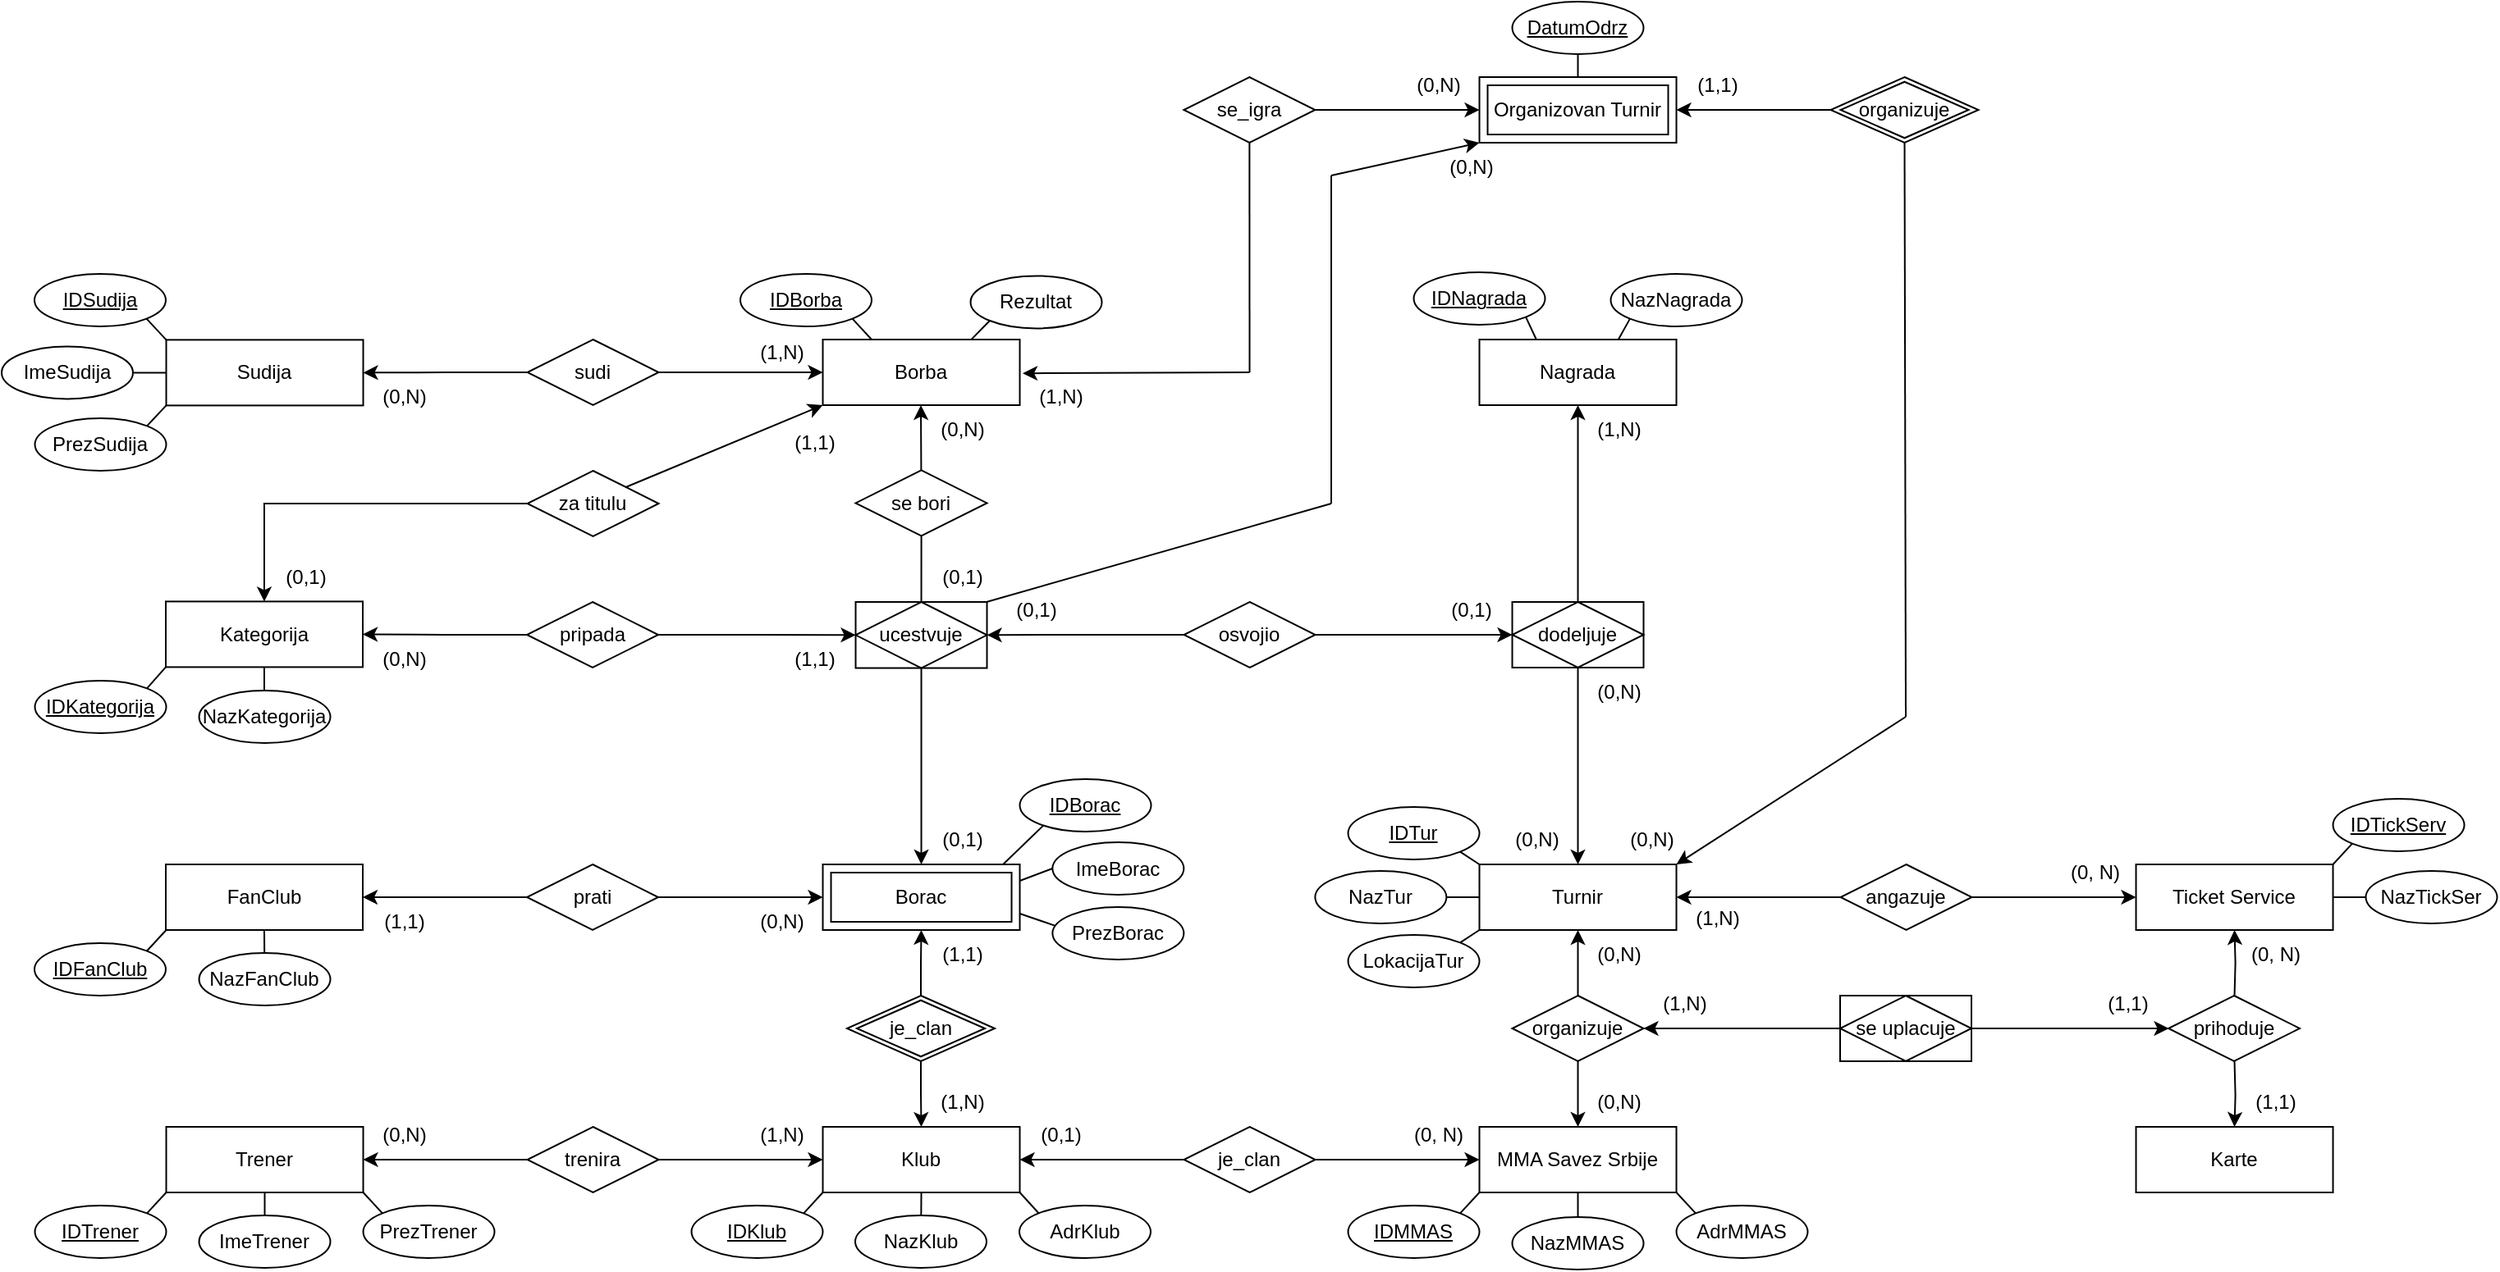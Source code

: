 <mxfile version="24.2.3" type="device">
  <diagram name="Page-1" id="vbL95VQL8eUxeH3EwOB8">
    <mxGraphModel dx="1729" dy="-1217" grid="1" gridSize="10" guides="1" tooltips="1" connect="1" arrows="1" fold="1" page="1" pageScale="1" pageWidth="3300" pageHeight="2339" math="0" shadow="0">
      <root>
        <mxCell id="0" />
        <mxCell id="1" parent="0" />
        <mxCell id="a5RX5EDrFYc-AfV3EIP5-9" value="Ticket Service" style="whiteSpace=wrap;html=1;align=center;" parent="1" vertex="1">
          <mxGeometry x="2240.26" y="3580" width="120" height="40" as="geometry" />
        </mxCell>
        <mxCell id="a5RX5EDrFYc-AfV3EIP5-12" value="FanClub" style="whiteSpace=wrap;html=1;align=center;" parent="1" vertex="1">
          <mxGeometry x="1040" y="3580" width="120" height="40" as="geometry" />
        </mxCell>
        <mxCell id="vhGZyDWE1ZVJQpRUGcoz-12" value="IDFanClub" style="ellipse;whiteSpace=wrap;html=1;align=center;fontStyle=4;" parent="1" vertex="1">
          <mxGeometry x="960" y="3628" width="80" height="32" as="geometry" />
        </mxCell>
        <mxCell id="vhGZyDWE1ZVJQpRUGcoz-15" value="NazFanClub" style="ellipse;whiteSpace=wrap;html=1;align=center;" parent="1" vertex="1">
          <mxGeometry x="1060.26" y="3634" width="80" height="32" as="geometry" />
        </mxCell>
        <mxCell id="n6fYJtW7snXhBfoH2qF_-1" value="MMA Savez Srbije" style="whiteSpace=wrap;html=1;align=center;" parent="1" vertex="1">
          <mxGeometry x="1840.26" y="3740" width="120" height="40" as="geometry" />
        </mxCell>
        <mxCell id="n6fYJtW7snXhBfoH2qF_-3" value="Turnir" style="whiteSpace=wrap;html=1;align=center;" parent="1" vertex="1">
          <mxGeometry x="1840.26" y="3580" width="120" height="40" as="geometry" />
        </mxCell>
        <mxCell id="n6fYJtW7snXhBfoH2qF_-4" value="Klub" style="whiteSpace=wrap;html=1;align=center;" parent="1" vertex="1">
          <mxGeometry x="1440.26" y="3740" width="120" height="40" as="geometry" />
        </mxCell>
        <mxCell id="n6fYJtW7snXhBfoH2qF_-6" value="Nagrada" style="whiteSpace=wrap;html=1;align=center;" parent="1" vertex="1">
          <mxGeometry x="1840.26" y="3260" width="120" height="40" as="geometry" />
        </mxCell>
        <mxCell id="n6fYJtW7snXhBfoH2qF_-8" value="Sudija" style="whiteSpace=wrap;html=1;align=center;" parent="1" vertex="1">
          <mxGeometry x="1040.26" y="3260.2" width="120" height="40" as="geometry" />
        </mxCell>
        <mxCell id="n6fYJtW7snXhBfoH2qF_-9" value="Kategorija" style="whiteSpace=wrap;html=1;align=center;" parent="1" vertex="1">
          <mxGeometry x="1040" y="3419.71" width="120" height="40" as="geometry" />
        </mxCell>
        <mxCell id="n6fYJtW7snXhBfoH2qF_-10" value="IDMMAS" style="ellipse;whiteSpace=wrap;html=1;align=center;fontStyle=4;" parent="1" vertex="1">
          <mxGeometry x="1760.26" y="3788" width="80" height="32" as="geometry" />
        </mxCell>
        <mxCell id="n6fYJtW7snXhBfoH2qF_-11" value="" style="endArrow=none;html=1;rounded=0;exitX=1;exitY=0;exitDx=0;exitDy=0;entryX=0;entryY=1;entryDx=0;entryDy=0;" parent="1" source="n6fYJtW7snXhBfoH2qF_-10" target="n6fYJtW7snXhBfoH2qF_-1" edge="1">
          <mxGeometry relative="1" as="geometry">
            <mxPoint x="1983.26" y="3481" as="sourcePoint" />
            <mxPoint x="2143.26" y="3481" as="targetPoint" />
          </mxGeometry>
        </mxCell>
        <mxCell id="n6fYJtW7snXhBfoH2qF_-12" value="" style="endArrow=none;html=1;rounded=0;exitX=0.5;exitY=0;exitDx=0;exitDy=0;entryX=0.5;entryY=1;entryDx=0;entryDy=0;" parent="1" source="n6fYJtW7snXhBfoH2qF_-16" target="n6fYJtW7snXhBfoH2qF_-1" edge="1">
          <mxGeometry relative="1" as="geometry">
            <mxPoint x="1963.26" y="3789" as="sourcePoint" />
            <mxPoint x="2143.26" y="3481" as="targetPoint" />
          </mxGeometry>
        </mxCell>
        <mxCell id="n6fYJtW7snXhBfoH2qF_-13" value="" style="endArrow=none;html=1;rounded=0;exitX=1;exitY=1;exitDx=0;exitDy=0;entryX=0;entryY=0;entryDx=0;entryDy=0;" parent="1" source="n6fYJtW7snXhBfoH2qF_-1" target="n6fYJtW7snXhBfoH2qF_-17" edge="1">
          <mxGeometry relative="1" as="geometry">
            <mxPoint x="1983.26" y="3481" as="sourcePoint" />
            <mxPoint x="2054.828" y="3793.746" as="targetPoint" />
          </mxGeometry>
        </mxCell>
        <mxCell id="n6fYJtW7snXhBfoH2qF_-15" value="" style="endArrow=none;html=1;rounded=0;entryX=0.502;entryY=0.004;entryDx=0;entryDy=0;exitX=0.5;exitY=1;exitDx=0;exitDy=0;entryPerimeter=0;" parent="1" source="n6fYJtW7snXhBfoH2qF_-4" target="n6fYJtW7snXhBfoH2qF_-19" edge="1">
          <mxGeometry relative="1" as="geometry">
            <mxPoint x="1570.26" y="3730" as="sourcePoint" />
            <mxPoint x="1601.26" y="3750" as="targetPoint" />
          </mxGeometry>
        </mxCell>
        <mxCell id="n6fYJtW7snXhBfoH2qF_-16" value="NazMMAS" style="ellipse;whiteSpace=wrap;html=1;align=center;" parent="1" vertex="1">
          <mxGeometry x="1860.26" y="3795" width="80" height="32" as="geometry" />
        </mxCell>
        <mxCell id="n6fYJtW7snXhBfoH2qF_-17" value="AdrMMAS" style="ellipse;whiteSpace=wrap;html=1;align=center;" parent="1" vertex="1">
          <mxGeometry x="1960.26" y="3788" width="80" height="32" as="geometry" />
        </mxCell>
        <mxCell id="n6fYJtW7snXhBfoH2qF_-19" value="NazKlub" style="ellipse;whiteSpace=wrap;html=1;align=center;" parent="1" vertex="1">
          <mxGeometry x="1460" y="3794" width="80" height="32" as="geometry" />
        </mxCell>
        <mxCell id="n6fYJtW7snXhBfoH2qF_-20" value="IDTur" style="ellipse;whiteSpace=wrap;html=1;align=center;fontStyle=4;" parent="1" vertex="1">
          <mxGeometry x="1760.26" y="3545" width="80" height="32" as="geometry" />
        </mxCell>
        <mxCell id="n6fYJtW7snXhBfoH2qF_-22" value="NazTur" style="ellipse;whiteSpace=wrap;html=1;align=center;" parent="1" vertex="1">
          <mxGeometry x="1740.18" y="3584" width="80" height="32" as="geometry" />
        </mxCell>
        <mxCell id="n6fYJtW7snXhBfoH2qF_-24" value="LokacijaTur" style="ellipse;whiteSpace=wrap;html=1;align=center;" parent="1" vertex="1">
          <mxGeometry x="1760.26" y="3623" width="80" height="32" as="geometry" />
        </mxCell>
        <mxCell id="n6fYJtW7snXhBfoH2qF_-28" value="ImeBorac" style="ellipse;whiteSpace=wrap;html=1;align=center;" parent="1" vertex="1">
          <mxGeometry x="1580.18" y="3566.5" width="80" height="32" as="geometry" />
        </mxCell>
        <mxCell id="n6fYJtW7snXhBfoH2qF_-30" value="IDBorac" style="ellipse;whiteSpace=wrap;html=1;align=center;fontStyle=4;" parent="1" vertex="1">
          <mxGeometry x="1560.26" y="3528" width="80" height="32" as="geometry" />
        </mxCell>
        <mxCell id="n6fYJtW7snXhBfoH2qF_-37" value="" style="endArrow=none;html=1;rounded=0;exitX=0;exitY=1;exitDx=0;exitDy=0;entryX=1;entryY=0;entryDx=0;entryDy=0;" parent="1" source="n6fYJtW7snXhBfoH2qF_-8" target="n6fYJtW7snXhBfoH2qF_-38" edge="1">
          <mxGeometry relative="1" as="geometry">
            <mxPoint x="1171.26" y="3330" as="sourcePoint" />
            <mxPoint x="1060.26" y="3320" as="targetPoint" />
          </mxGeometry>
        </mxCell>
        <mxCell id="n6fYJtW7snXhBfoH2qF_-38" value="PrezSudija" style="ellipse;whiteSpace=wrap;html=1;align=center;" parent="1" vertex="1">
          <mxGeometry x="960.26" y="3308" width="80" height="32" as="geometry" />
        </mxCell>
        <mxCell id="n6fYJtW7snXhBfoH2qF_-40" value="ImeSudija" style="ellipse;whiteSpace=wrap;html=1;align=center;" parent="1" vertex="1">
          <mxGeometry x="940" y="3264.2" width="80" height="32" as="geometry" />
        </mxCell>
        <mxCell id="n6fYJtW7snXhBfoH2qF_-42" value="IDSudija" style="ellipse;whiteSpace=wrap;html=1;align=center;fontStyle=4;" parent="1" vertex="1">
          <mxGeometry x="960" y="3220" width="80" height="32" as="geometry" />
        </mxCell>
        <mxCell id="n6fYJtW7snXhBfoH2qF_-43" value="IDKategorija" style="ellipse;whiteSpace=wrap;html=1;align=center;fontStyle=4;" parent="1" vertex="1">
          <mxGeometry x="960.26" y="3468" width="80" height="32" as="geometry" />
        </mxCell>
        <mxCell id="n6fYJtW7snXhBfoH2qF_-46" value="NazKategorija" style="ellipse;whiteSpace=wrap;html=1;align=center;" parent="1" vertex="1">
          <mxGeometry x="1060.26" y="3474" width="80" height="32" as="geometry" />
        </mxCell>
        <mxCell id="n6fYJtW7snXhBfoH2qF_-57" value="IDNagrada" style="ellipse;whiteSpace=wrap;html=1;align=center;fontStyle=4;" parent="1" vertex="1">
          <mxGeometry x="1800.26" y="3219" width="80" height="32" as="geometry" />
        </mxCell>
        <mxCell id="n6fYJtW7snXhBfoH2qF_-59" value="NazNagrada" style="ellipse;whiteSpace=wrap;html=1;align=center;" parent="1" vertex="1">
          <mxGeometry x="1920.26" y="3220" width="80" height="32" as="geometry" />
        </mxCell>
        <mxCell id="n6fYJtW7snXhBfoH2qF_-60" style="edgeStyle=orthogonalEdgeStyle;rounded=0;orthogonalLoop=1;jettySize=auto;html=1;exitX=0.5;exitY=1;exitDx=0;exitDy=0;entryX=0.5;entryY=0;entryDx=0;entryDy=0;" parent="1" source="n6fYJtW7snXhBfoH2qF_-61" target="n6fYJtW7snXhBfoH2qF_-1" edge="1">
          <mxGeometry relative="1" as="geometry" />
        </mxCell>
        <mxCell id="ujMBxfF7sLQDvPnzG3Mv-25" style="edgeStyle=orthogonalEdgeStyle;rounded=0;orthogonalLoop=1;jettySize=auto;html=1;exitX=0.5;exitY=0;exitDx=0;exitDy=0;entryX=0.5;entryY=1;entryDx=0;entryDy=0;" parent="1" source="n6fYJtW7snXhBfoH2qF_-61" target="n6fYJtW7snXhBfoH2qF_-3" edge="1">
          <mxGeometry relative="1" as="geometry" />
        </mxCell>
        <mxCell id="n6fYJtW7snXhBfoH2qF_-61" value="organizuje" style="shape=rhombus;perimeter=rhombusPerimeter;whiteSpace=wrap;html=1;align=center;" parent="1" vertex="1">
          <mxGeometry x="1860.26" y="3660" width="80" height="40" as="geometry" />
        </mxCell>
        <mxCell id="n6fYJtW7snXhBfoH2qF_-64" value="" style="endArrow=none;html=1;rounded=0;exitX=1;exitY=1;exitDx=0;exitDy=0;entryX=0;entryY=0;entryDx=0;entryDy=0;" parent="1" source="n6fYJtW7snXhBfoH2qF_-20" target="n6fYJtW7snXhBfoH2qF_-3" edge="1">
          <mxGeometry relative="1" as="geometry">
            <mxPoint x="1883.26" y="3549.66" as="sourcePoint" />
            <mxPoint x="1903.26" y="3549.66" as="targetPoint" />
          </mxGeometry>
        </mxCell>
        <mxCell id="ujMBxfF7sLQDvPnzG3Mv-37" style="edgeStyle=orthogonalEdgeStyle;rounded=0;orthogonalLoop=1;jettySize=auto;html=1;exitX=1;exitY=0.5;exitDx=0;exitDy=0;entryX=0;entryY=0.5;entryDx=0;entryDy=0;" parent="1" source="n6fYJtW7snXhBfoH2qF_-65" target="ujMBxfF7sLQDvPnzG3Mv-35" edge="1">
          <mxGeometry relative="1" as="geometry" />
        </mxCell>
        <mxCell id="n6fYJtW7snXhBfoH2qF_-65" value="se_igra" style="shape=rhombus;perimeter=rhombusPerimeter;whiteSpace=wrap;html=1;align=center;" parent="1" vertex="1">
          <mxGeometry x="1660.18" y="3100" width="80" height="40" as="geometry" />
        </mxCell>
        <mxCell id="n6fYJtW7snXhBfoH2qF_-67" value="" style="endArrow=classic;html=1;rounded=0;entryX=0.035;entryY=0.02;entryDx=0;entryDy=0;entryPerimeter=0;" parent="1" target="n6fYJtW7snXhBfoH2qF_-134" edge="1">
          <mxGeometry width="50" height="50" relative="1" as="geometry">
            <mxPoint x="1700.26" y="3280" as="sourcePoint" />
            <mxPoint x="1560" y="3280" as="targetPoint" />
          </mxGeometry>
        </mxCell>
        <mxCell id="n6fYJtW7snXhBfoH2qF_-72" value="PrezBorac" style="ellipse;whiteSpace=wrap;html=1;align=center;" parent="1" vertex="1">
          <mxGeometry x="1580.18" y="3606" width="80" height="32" as="geometry" />
        </mxCell>
        <mxCell id="n6fYJtW7snXhBfoH2qF_-80" style="edgeStyle=orthogonalEdgeStyle;rounded=0;orthogonalLoop=1;jettySize=auto;html=1;exitX=0;exitY=0.5;exitDx=0;exitDy=0;entryX=1;entryY=0.5;entryDx=0;entryDy=0;" parent="1" source="n6fYJtW7snXhBfoH2qF_-82" target="n6fYJtW7snXhBfoH2qF_-110" edge="1">
          <mxGeometry relative="1" as="geometry">
            <mxPoint x="1171.26" y="3750" as="targetPoint" />
            <Array as="points">
              <mxPoint x="1270.26" y="3760" />
            </Array>
          </mxGeometry>
        </mxCell>
        <mxCell id="n6fYJtW7snXhBfoH2qF_-81" style="edgeStyle=orthogonalEdgeStyle;rounded=0;orthogonalLoop=1;jettySize=auto;html=1;exitX=1;exitY=0.5;exitDx=0;exitDy=0;" parent="1" source="n6fYJtW7snXhBfoH2qF_-82" target="n6fYJtW7snXhBfoH2qF_-4" edge="1">
          <mxGeometry relative="1" as="geometry">
            <Array as="points" />
          </mxGeometry>
        </mxCell>
        <mxCell id="n6fYJtW7snXhBfoH2qF_-82" value="trenira" style="shape=rhombus;perimeter=rhombusPerimeter;whiteSpace=wrap;html=1;align=center;" parent="1" vertex="1">
          <mxGeometry x="1260.26" y="3740" width="80" height="40" as="geometry" />
        </mxCell>
        <mxCell id="n6fYJtW7snXhBfoH2qF_-83" value="" style="endArrow=none;html=1;rounded=0;exitX=0.914;exitY=0.002;exitDx=0;exitDy=0;entryX=0.179;entryY=0.885;entryDx=0;entryDy=0;entryPerimeter=0;exitPerimeter=0;" parent="1" source="ujMBxfF7sLQDvPnzG3Mv-2" target="n6fYJtW7snXhBfoH2qF_-30" edge="1">
          <mxGeometry relative="1" as="geometry">
            <mxPoint x="1532.82" y="3578.22" as="sourcePoint" />
            <mxPoint x="1405.92" y="3555.5" as="targetPoint" />
          </mxGeometry>
        </mxCell>
        <mxCell id="n6fYJtW7snXhBfoH2qF_-84" style="edgeStyle=orthogonalEdgeStyle;rounded=0;orthogonalLoop=1;jettySize=auto;html=1;exitX=0;exitY=0.5;exitDx=0;exitDy=0;entryX=1;entryY=0.5;entryDx=0;entryDy=0;" parent="1" source="n6fYJtW7snXhBfoH2qF_-86" target="n6fYJtW7snXhBfoH2qF_-8" edge="1">
          <mxGeometry relative="1" as="geometry" />
        </mxCell>
        <mxCell id="n6fYJtW7snXhBfoH2qF_-85" style="edgeStyle=orthogonalEdgeStyle;rounded=0;orthogonalLoop=1;jettySize=auto;html=1;exitX=1;exitY=0.5;exitDx=0;exitDy=0;entryX=0;entryY=0.5;entryDx=0;entryDy=0;" parent="1" source="n6fYJtW7snXhBfoH2qF_-86" target="RPD4yHQ9HI4W54qWAv5T-22" edge="1">
          <mxGeometry relative="1" as="geometry">
            <mxPoint x="1440" y="3280" as="targetPoint" />
          </mxGeometry>
        </mxCell>
        <mxCell id="n6fYJtW7snXhBfoH2qF_-86" value="sudi" style="shape=rhombus;perimeter=rhombusPerimeter;whiteSpace=wrap;html=1;align=center;" parent="1" vertex="1">
          <mxGeometry x="1260.26" y="3260" width="80" height="40" as="geometry" />
        </mxCell>
        <mxCell id="n6fYJtW7snXhBfoH2qF_-87" value="" style="endArrow=none;html=1;rounded=0;exitX=1;exitY=1;exitDx=0;exitDy=0;entryX=0;entryY=0;entryDx=0;entryDy=0;" parent="1" source="n6fYJtW7snXhBfoH2qF_-4" edge="1">
          <mxGeometry relative="1" as="geometry">
            <mxPoint x="1571.26" y="3770" as="sourcePoint" />
            <mxPoint x="1571.866" y="3792.73" as="targetPoint" />
          </mxGeometry>
        </mxCell>
        <mxCell id="n6fYJtW7snXhBfoH2qF_-88" value="" style="endArrow=none;html=1;rounded=0;exitX=1;exitY=0;exitDx=0;exitDy=0;entryX=0;entryY=1;entryDx=0;entryDy=0;" parent="1" target="n6fYJtW7snXhBfoH2qF_-4" edge="1">
          <mxGeometry relative="1" as="geometry">
            <mxPoint x="1428.538" y="3792.789" as="sourcePoint" />
            <mxPoint x="1451.26" y="3770" as="targetPoint" />
          </mxGeometry>
        </mxCell>
        <mxCell id="n6fYJtW7snXhBfoH2qF_-94" style="edgeStyle=orthogonalEdgeStyle;rounded=0;orthogonalLoop=1;jettySize=auto;html=1;exitX=0;exitY=0.5;exitDx=0;exitDy=0;entryX=1;entryY=0.5;entryDx=0;entryDy=0;" parent="1" source="n6fYJtW7snXhBfoH2qF_-95" target="n6fYJtW7snXhBfoH2qF_-9" edge="1">
          <mxGeometry relative="1" as="geometry" />
        </mxCell>
        <mxCell id="RPD4yHQ9HI4W54qWAv5T-38" style="edgeStyle=orthogonalEdgeStyle;rounded=0;orthogonalLoop=1;jettySize=auto;html=1;exitX=1;exitY=0.5;exitDx=0;exitDy=0;entryX=0;entryY=0.5;entryDx=0;entryDy=0;" edge="1" parent="1" source="n6fYJtW7snXhBfoH2qF_-95" target="n6fYJtW7snXhBfoH2qF_-185">
          <mxGeometry relative="1" as="geometry" />
        </mxCell>
        <mxCell id="n6fYJtW7snXhBfoH2qF_-95" value="pripada" style="shape=rhombus;perimeter=rhombusPerimeter;whiteSpace=wrap;html=1;align=center;" parent="1" vertex="1">
          <mxGeometry x="1260" y="3420" width="80" height="40" as="geometry" />
        </mxCell>
        <mxCell id="n6fYJtW7snXhBfoH2qF_-99" value="Rezultat" style="ellipse;whiteSpace=wrap;html=1;align=center;" parent="1" vertex="1">
          <mxGeometry x="1530.26" y="3221.2" width="80" height="32" as="geometry" />
        </mxCell>
        <mxCell id="n6fYJtW7snXhBfoH2qF_-102" value="IDBorba" style="ellipse;whiteSpace=wrap;html=1;align=center;fontStyle=4;" parent="1" vertex="1">
          <mxGeometry x="1390" y="3220" width="80" height="32" as="geometry" />
        </mxCell>
        <mxCell id="n6fYJtW7snXhBfoH2qF_-103" value="" style="endArrow=none;html=1;rounded=0;entryX=0;entryY=0;entryDx=0;entryDy=0;exitX=1;exitY=1;exitDx=0;exitDy=0;" parent="1" source="n6fYJtW7snXhBfoH2qF_-102" edge="1">
          <mxGeometry relative="1" as="geometry">
            <mxPoint x="1420.26" y="3261" as="sourcePoint" />
            <mxPoint x="1470" y="3260" as="targetPoint" />
          </mxGeometry>
        </mxCell>
        <mxCell id="n6fYJtW7snXhBfoH2qF_-106" value="" style="endArrow=none;html=1;rounded=0;exitX=0;exitY=1;exitDx=0;exitDy=0;" parent="1" source="n6fYJtW7snXhBfoH2qF_-99" edge="1">
          <mxGeometry relative="1" as="geometry">
            <mxPoint x="1557.52" y="3252.2" as="sourcePoint" />
            <mxPoint x="1530.52" y="3260.2" as="targetPoint" />
          </mxGeometry>
        </mxCell>
        <mxCell id="n6fYJtW7snXhBfoH2qF_-110" value="Trener" style="whiteSpace=wrap;html=1;align=center;" parent="1" vertex="1">
          <mxGeometry x="1040.26" y="3740" width="120" height="40" as="geometry" />
        </mxCell>
        <mxCell id="n6fYJtW7snXhBfoH2qF_-111" value="" style="endArrow=none;html=1;rounded=0;entryX=0;entryY=0;entryDx=0;entryDy=0;exitX=1;exitY=1;exitDx=0;exitDy=0;" parent="1" source="n6fYJtW7snXhBfoH2qF_-110" target="n6fYJtW7snXhBfoH2qF_-116" edge="1">
          <mxGeometry relative="1" as="geometry">
            <mxPoint x="1171.26" y="3770" as="sourcePoint" />
            <mxPoint x="1202.976" y="3792.686" as="targetPoint" />
          </mxGeometry>
        </mxCell>
        <mxCell id="n6fYJtW7snXhBfoH2qF_-112" value="" style="endArrow=none;html=1;rounded=0;exitX=0.5;exitY=0;exitDx=0;exitDy=0;entryX=0.5;entryY=1;entryDx=0;entryDy=0;" parent="1" source="n6fYJtW7snXhBfoH2qF_-113" target="n6fYJtW7snXhBfoH2qF_-110" edge="1">
          <mxGeometry relative="1" as="geometry">
            <mxPoint x="1111.26" y="3788" as="sourcePoint" />
            <mxPoint x="1111.26" y="3770" as="targetPoint" />
          </mxGeometry>
        </mxCell>
        <mxCell id="n6fYJtW7snXhBfoH2qF_-113" value="ImeTrener" style="ellipse;whiteSpace=wrap;html=1;align=center;" parent="1" vertex="1">
          <mxGeometry x="1060.26" y="3794" width="80" height="32" as="geometry" />
        </mxCell>
        <mxCell id="n6fYJtW7snXhBfoH2qF_-114" value="" style="endArrow=none;html=1;rounded=0;exitX=1;exitY=0;exitDx=0;exitDy=0;entryX=0;entryY=1;entryDx=0;entryDy=0;" parent="1" source="n6fYJtW7snXhBfoH2qF_-115" target="n6fYJtW7snXhBfoH2qF_-110" edge="1">
          <mxGeometry relative="1" as="geometry">
            <mxPoint x="1131.26" y="3480" as="sourcePoint" />
            <mxPoint x="1051.26" y="3770" as="targetPoint" />
          </mxGeometry>
        </mxCell>
        <mxCell id="n6fYJtW7snXhBfoH2qF_-115" value="IDTrener" style="ellipse;whiteSpace=wrap;html=1;align=center;fontStyle=4;" parent="1" vertex="1">
          <mxGeometry x="960.26" y="3788" width="80" height="32" as="geometry" />
        </mxCell>
        <mxCell id="n6fYJtW7snXhBfoH2qF_-116" value="PrezTrener" style="ellipse;whiteSpace=wrap;html=1;align=center;" parent="1" vertex="1">
          <mxGeometry x="1160.26" y="3788" width="80" height="32" as="geometry" />
        </mxCell>
        <mxCell id="ujMBxfF7sLQDvPnzG3Mv-41" style="edgeStyle=orthogonalEdgeStyle;rounded=0;orthogonalLoop=1;jettySize=auto;html=1;exitX=0;exitY=0.5;exitDx=0;exitDy=0;entryX=1;entryY=0.5;entryDx=0;entryDy=0;" parent="1" source="n6fYJtW7snXhBfoH2qF_-119" target="n6fYJtW7snXhBfoH2qF_-3" edge="1">
          <mxGeometry relative="1" as="geometry" />
        </mxCell>
        <mxCell id="ujMBxfF7sLQDvPnzG3Mv-42" style="edgeStyle=orthogonalEdgeStyle;rounded=0;orthogonalLoop=1;jettySize=auto;html=1;exitX=1;exitY=0.5;exitDx=0;exitDy=0;entryX=0;entryY=0.5;entryDx=0;entryDy=0;" parent="1" source="n6fYJtW7snXhBfoH2qF_-119" target="a5RX5EDrFYc-AfV3EIP5-9" edge="1">
          <mxGeometry relative="1" as="geometry" />
        </mxCell>
        <mxCell id="n6fYJtW7snXhBfoH2qF_-119" value="angazuje" style="shape=rhombus;perimeter=rhombusPerimeter;whiteSpace=wrap;html=1;align=center;" parent="1" vertex="1">
          <mxGeometry x="2060.26" y="3580" width="80" height="40" as="geometry" />
        </mxCell>
        <mxCell id="ujMBxfF7sLQDvPnzG3Mv-15" style="edgeStyle=orthogonalEdgeStyle;rounded=0;orthogonalLoop=1;jettySize=auto;html=1;exitX=0;exitY=0.5;exitDx=0;exitDy=0;entryX=1;entryY=0.5;entryDx=0;entryDy=0;" parent="1" source="n6fYJtW7snXhBfoH2qF_-125" target="a5RX5EDrFYc-AfV3EIP5-12" edge="1">
          <mxGeometry relative="1" as="geometry">
            <mxPoint x="1220.26" y="3600" as="targetPoint" />
          </mxGeometry>
        </mxCell>
        <mxCell id="ujMBxfF7sLQDvPnzG3Mv-16" style="edgeStyle=orthogonalEdgeStyle;rounded=0;orthogonalLoop=1;jettySize=auto;html=1;exitX=1;exitY=0.5;exitDx=0;exitDy=0;entryX=0;entryY=0.5;entryDx=0;entryDy=0;" parent="1" source="n6fYJtW7snXhBfoH2qF_-125" target="ujMBxfF7sLQDvPnzG3Mv-2" edge="1">
          <mxGeometry relative="1" as="geometry" />
        </mxCell>
        <mxCell id="n6fYJtW7snXhBfoH2qF_-125" value="prati" style="shape=rhombus;perimeter=rhombusPerimeter;whiteSpace=wrap;html=1;align=center;" parent="1" vertex="1">
          <mxGeometry x="1260" y="3580" width="80" height="40" as="geometry" />
        </mxCell>
        <mxCell id="n6fYJtW7snXhBfoH2qF_-130" value="(0,N)" style="text;html=1;align=center;verticalAlign=middle;resizable=0;points=[];autosize=1;strokeColor=none;fillColor=none;" parent="1" vertex="1">
          <mxGeometry x="1900.26" y="3710" width="50" height="30" as="geometry" />
        </mxCell>
        <mxCell id="n6fYJtW7snXhBfoH2qF_-131" value="(0,N)" style="text;html=1;align=center;verticalAlign=middle;resizable=0;points=[];autosize=1;strokeColor=none;fillColor=none;" parent="1" vertex="1">
          <mxGeometry x="1900.26" y="3620" width="50" height="30" as="geometry" />
        </mxCell>
        <mxCell id="n6fYJtW7snXhBfoH2qF_-132" value="(0,N)" style="text;html=1;align=center;verticalAlign=middle;resizable=0;points=[];autosize=1;strokeColor=none;fillColor=none;" parent="1" vertex="1">
          <mxGeometry x="1790.26" y="3090" width="50" height="30" as="geometry" />
        </mxCell>
        <mxCell id="n6fYJtW7snXhBfoH2qF_-134" value="(1,N)" style="text;html=1;align=center;verticalAlign=middle;resizable=0;points=[];autosize=1;strokeColor=none;fillColor=none;" parent="1" vertex="1">
          <mxGeometry x="1560.26" y="3280" width="50" height="30" as="geometry" />
        </mxCell>
        <mxCell id="n6fYJtW7snXhBfoH2qF_-135" value="(0, N)" style="text;html=1;align=center;verticalAlign=middle;resizable=0;points=[];autosize=1;strokeColor=none;fillColor=none;" parent="1" vertex="1">
          <mxGeometry x="1790.26" y="3730" width="50" height="30" as="geometry" />
        </mxCell>
        <mxCell id="n6fYJtW7snXhBfoH2qF_-136" value="(0,1)" style="text;html=1;align=center;verticalAlign=middle;resizable=0;points=[];autosize=1;strokeColor=none;fillColor=none;" parent="1" vertex="1">
          <mxGeometry x="1560" y="3730" width="50" height="30" as="geometry" />
        </mxCell>
        <mxCell id="n6fYJtW7snXhBfoH2qF_-139" value="(1,N)" style="text;html=1;align=center;verticalAlign=middle;resizable=0;points=[];autosize=1;strokeColor=none;fillColor=none;" parent="1" vertex="1">
          <mxGeometry x="1500.26" y="3710" width="50" height="30" as="geometry" />
        </mxCell>
        <mxCell id="n6fYJtW7snXhBfoH2qF_-140" value="(1,1)" style="text;html=1;align=center;verticalAlign=middle;resizable=0;points=[];autosize=1;strokeColor=none;fillColor=none;" parent="1" vertex="1">
          <mxGeometry x="1520.26" y="3576" width="50" height="30" as="geometry" />
        </mxCell>
        <mxCell id="n6fYJtW7snXhBfoH2qF_-148" value="(0,1)" style="text;html=1;align=center;verticalAlign=middle;resizable=0;points=[];autosize=1;strokeColor=none;fillColor=none;" parent="1" vertex="1">
          <mxGeometry x="1500.26" y="3550" width="50" height="30" as="geometry" />
        </mxCell>
        <mxCell id="n6fYJtW7snXhBfoH2qF_-149" value="(0,N)" style="text;html=1;align=center;verticalAlign=middle;resizable=0;points=[];autosize=1;strokeColor=none;fillColor=none;" parent="1" vertex="1">
          <mxGeometry x="1500.26" y="3300.2" width="50" height="30" as="geometry" />
        </mxCell>
        <mxCell id="n6fYJtW7snXhBfoH2qF_-150" value="(0,N)" style="text;html=1;align=center;verticalAlign=middle;resizable=0;points=[];autosize=1;strokeColor=none;fillColor=none;" parent="1" vertex="1">
          <mxGeometry x="1900.26" y="3459.71" width="50" height="30" as="geometry" />
        </mxCell>
        <mxCell id="n6fYJtW7snXhBfoH2qF_-151" value="(1,N)" style="text;html=1;align=center;verticalAlign=middle;resizable=0;points=[];autosize=1;strokeColor=none;fillColor=none;" parent="1" vertex="1">
          <mxGeometry x="1900.26" y="3300" width="50" height="30" as="geometry" />
        </mxCell>
        <mxCell id="n6fYJtW7snXhBfoH2qF_-215" style="edgeStyle=orthogonalEdgeStyle;rounded=0;orthogonalLoop=1;jettySize=auto;html=1;exitX=0;exitY=0.5;exitDx=0;exitDy=0;entryX=1;entryY=0.5;entryDx=0;entryDy=0;" parent="1" source="n6fYJtW7snXhBfoH2qF_-155" target="n6fYJtW7snXhBfoH2qF_-185" edge="1">
          <mxGeometry relative="1" as="geometry" />
        </mxCell>
        <mxCell id="ujMBxfF7sLQDvPnzG3Mv-29" style="edgeStyle=orthogonalEdgeStyle;rounded=0;orthogonalLoop=1;jettySize=auto;html=1;exitX=1;exitY=0.5;exitDx=0;exitDy=0;entryX=0;entryY=0.5;entryDx=0;entryDy=0;" parent="1" source="n6fYJtW7snXhBfoH2qF_-155" target="n6fYJtW7snXhBfoH2qF_-200" edge="1">
          <mxGeometry relative="1" as="geometry" />
        </mxCell>
        <mxCell id="n6fYJtW7snXhBfoH2qF_-155" value="osvojio" style="shape=rhombus;perimeter=rhombusPerimeter;whiteSpace=wrap;html=1;align=center;" parent="1" vertex="1">
          <mxGeometry x="1660.26" y="3420" width="80" height="40" as="geometry" />
        </mxCell>
        <mxCell id="n6fYJtW7snXhBfoH2qF_-158" value="(0,1)" style="text;html=1;align=center;verticalAlign=middle;resizable=0;points=[];autosize=1;strokeColor=none;fillColor=none;" parent="1" vertex="1">
          <mxGeometry x="1873.26" y="3420" width="50" height="30" as="geometry" />
        </mxCell>
        <mxCell id="n6fYJtW7snXhBfoH2qF_-159" value="(0,1)" style="text;html=1;align=center;verticalAlign=middle;resizable=0;points=[];autosize=1;strokeColor=none;fillColor=none;" parent="1" vertex="1">
          <mxGeometry x="1545.26" y="3410" width="50" height="30" as="geometry" />
        </mxCell>
        <mxCell id="n6fYJtW7snXhBfoH2qF_-160" value="(1,1)" style="text;html=1;align=center;verticalAlign=middle;resizable=0;points=[];autosize=1;strokeColor=none;fillColor=none;" parent="1" vertex="1">
          <mxGeometry x="1160" y="3600" width="50" height="30" as="geometry" />
        </mxCell>
        <mxCell id="n6fYJtW7snXhBfoH2qF_-161" value="(0,N)" style="text;html=1;align=center;verticalAlign=middle;resizable=0;points=[];autosize=1;strokeColor=none;fillColor=none;" parent="1" vertex="1">
          <mxGeometry x="1390" y="3600" width="50" height="30" as="geometry" />
        </mxCell>
        <mxCell id="n6fYJtW7snXhBfoH2qF_-163" value="(0,N)" style="text;html=1;align=center;verticalAlign=middle;resizable=0;points=[];autosize=1;strokeColor=none;fillColor=none;" parent="1" vertex="1">
          <mxGeometry x="1160" y="3440" width="50" height="30" as="geometry" />
        </mxCell>
        <mxCell id="n6fYJtW7snXhBfoH2qF_-164" value="(0,N)" style="text;html=1;align=center;verticalAlign=middle;resizable=0;points=[];autosize=1;strokeColor=none;fillColor=none;" parent="1" vertex="1">
          <mxGeometry x="1160.26" y="3280" width="50" height="30" as="geometry" />
        </mxCell>
        <mxCell id="n6fYJtW7snXhBfoH2qF_-165" value="(1,N)" style="text;html=1;align=center;verticalAlign=middle;resizable=0;points=[];autosize=1;strokeColor=none;fillColor=none;" parent="1" vertex="1">
          <mxGeometry x="1390" y="3253.2" width="50" height="30" as="geometry" />
        </mxCell>
        <mxCell id="n6fYJtW7snXhBfoH2qF_-166" value="(1,N)" style="text;html=1;align=center;verticalAlign=middle;resizable=0;points=[];autosize=1;strokeColor=none;fillColor=none;" parent="1" vertex="1">
          <mxGeometry x="1390" y="3730" width="50" height="30" as="geometry" />
        </mxCell>
        <mxCell id="n6fYJtW7snXhBfoH2qF_-167" value="(0,N)" style="text;html=1;align=center;verticalAlign=middle;resizable=0;points=[];autosize=1;strokeColor=none;fillColor=none;" parent="1" vertex="1">
          <mxGeometry x="1160.26" y="3730" width="50" height="30" as="geometry" />
        </mxCell>
        <mxCell id="n6fYJtW7snXhBfoH2qF_-169" value="(0, N)" style="text;html=1;align=center;verticalAlign=middle;resizable=0;points=[];autosize=1;strokeColor=none;fillColor=none;" parent="1" vertex="1">
          <mxGeometry x="2190.26" y="3570" width="50" height="30" as="geometry" />
        </mxCell>
        <mxCell id="n6fYJtW7snXhBfoH2qF_-173" value="NazTickSer" style="ellipse;whiteSpace=wrap;html=1;align=center;" parent="1" vertex="1">
          <mxGeometry x="2380.26" y="3584" width="80" height="32" as="geometry" />
        </mxCell>
        <mxCell id="n6fYJtW7snXhBfoH2qF_-174" value="" style="endArrow=none;html=1;rounded=0;entryX=1;entryY=0.5;entryDx=0;entryDy=0;exitX=0;exitY=0.5;exitDx=0;exitDy=0;" parent="1" source="n6fYJtW7snXhBfoH2qF_-173" target="a5RX5EDrFYc-AfV3EIP5-9" edge="1">
          <mxGeometry width="50" height="50" relative="1" as="geometry">
            <mxPoint x="2230.26" y="3560" as="sourcePoint" />
            <mxPoint x="2280.26" y="3510" as="targetPoint" />
          </mxGeometry>
        </mxCell>
        <mxCell id="n6fYJtW7snXhBfoH2qF_-175" value="IDTickServ" style="ellipse;whiteSpace=wrap;html=1;align=center;fontStyle=4;" parent="1" vertex="1">
          <mxGeometry x="2360.26" y="3540" width="80" height="32" as="geometry" />
        </mxCell>
        <mxCell id="n6fYJtW7snXhBfoH2qF_-181" value="(1,N)" style="text;html=1;align=center;verticalAlign=middle;resizable=0;points=[];autosize=1;strokeColor=none;fillColor=none;" parent="1" vertex="1">
          <mxGeometry x="1960.26" y="3598" width="50" height="30" as="geometry" />
        </mxCell>
        <mxCell id="ujMBxfF7sLQDvPnzG3Mv-18" style="edgeStyle=orthogonalEdgeStyle;rounded=0;orthogonalLoop=1;jettySize=auto;html=1;exitX=0.5;exitY=1;exitDx=0;exitDy=0;entryX=0.5;entryY=0;entryDx=0;entryDy=0;" parent="1" source="n6fYJtW7snXhBfoH2qF_-185" target="ujMBxfF7sLQDvPnzG3Mv-2" edge="1">
          <mxGeometry relative="1" as="geometry" />
        </mxCell>
        <mxCell id="ujMBxfF7sLQDvPnzG3Mv-20" style="edgeStyle=orthogonalEdgeStyle;rounded=0;orthogonalLoop=1;jettySize=auto;html=1;exitX=0.5;exitY=0;exitDx=0;exitDy=0;entryX=0.5;entryY=1;entryDx=0;entryDy=0;" parent="1" source="n6fYJtW7snXhBfoH2qF_-185" edge="1">
          <mxGeometry relative="1" as="geometry">
            <mxPoint x="1500" y="3300" as="targetPoint" />
          </mxGeometry>
        </mxCell>
        <mxCell id="n6fYJtW7snXhBfoH2qF_-185" value="ucestvuje" style="shape=associativeEntity;whiteSpace=wrap;html=1;align=center;" parent="1" vertex="1">
          <mxGeometry x="1460.26" y="3420" width="80" height="40.28" as="geometry" />
        </mxCell>
        <mxCell id="n6fYJtW7snXhBfoH2qF_-189" value="(1,1)" style="text;html=1;align=center;verticalAlign=middle;resizable=0;points=[];autosize=1;strokeColor=none;fillColor=none;" parent="1" vertex="1">
          <mxGeometry x="1960.26" y="3090" width="50" height="30" as="geometry" />
        </mxCell>
        <mxCell id="n6fYJtW7snXhBfoH2qF_-196" value="(0,N)" style="text;html=1;align=center;verticalAlign=middle;resizable=0;points=[];autosize=1;strokeColor=none;fillColor=none;" parent="1" vertex="1">
          <mxGeometry x="1850.26" y="3550" width="50" height="30" as="geometry" />
        </mxCell>
        <mxCell id="ujMBxfF7sLQDvPnzG3Mv-30" style="edgeStyle=orthogonalEdgeStyle;rounded=0;orthogonalLoop=1;jettySize=auto;html=1;exitX=0.5;exitY=1;exitDx=0;exitDy=0;entryX=0.5;entryY=0;entryDx=0;entryDy=0;" parent="1" source="n6fYJtW7snXhBfoH2qF_-200" target="n6fYJtW7snXhBfoH2qF_-3" edge="1">
          <mxGeometry relative="1" as="geometry" />
        </mxCell>
        <mxCell id="ujMBxfF7sLQDvPnzG3Mv-34" style="edgeStyle=orthogonalEdgeStyle;rounded=0;orthogonalLoop=1;jettySize=auto;html=1;exitX=0.5;exitY=0;exitDx=0;exitDy=0;entryX=0.5;entryY=1;entryDx=0;entryDy=0;" parent="1" source="n6fYJtW7snXhBfoH2qF_-200" target="n6fYJtW7snXhBfoH2qF_-6" edge="1">
          <mxGeometry relative="1" as="geometry" />
        </mxCell>
        <mxCell id="n6fYJtW7snXhBfoH2qF_-200" value="dodeljuje" style="shape=associativeEntity;whiteSpace=wrap;html=1;align=center;" parent="1" vertex="1">
          <mxGeometry x="1860.26" y="3420" width="80" height="40" as="geometry" />
        </mxCell>
        <mxCell id="ujMBxfF7sLQDvPnzG3Mv-23" style="edgeStyle=orthogonalEdgeStyle;rounded=0;orthogonalLoop=1;jettySize=auto;html=1;exitX=0;exitY=0.5;exitDx=0;exitDy=0;entryX=1;entryY=0.5;entryDx=0;entryDy=0;" parent="1" source="n6fYJtW7snXhBfoH2qF_-210" target="n6fYJtW7snXhBfoH2qF_-4" edge="1">
          <mxGeometry relative="1" as="geometry" />
        </mxCell>
        <mxCell id="ujMBxfF7sLQDvPnzG3Mv-24" style="edgeStyle=orthogonalEdgeStyle;rounded=0;orthogonalLoop=1;jettySize=auto;html=1;exitX=1;exitY=0.5;exitDx=0;exitDy=0;entryX=0;entryY=0.5;entryDx=0;entryDy=0;" parent="1" source="n6fYJtW7snXhBfoH2qF_-210" target="n6fYJtW7snXhBfoH2qF_-1" edge="1">
          <mxGeometry relative="1" as="geometry" />
        </mxCell>
        <mxCell id="n6fYJtW7snXhBfoH2qF_-210" value="je_clan" style="shape=rhombus;perimeter=rhombusPerimeter;whiteSpace=wrap;html=1;align=center;" parent="1" vertex="1">
          <mxGeometry x="1660.26" y="3740" width="80" height="40" as="geometry" />
        </mxCell>
        <mxCell id="ujMBxfF7sLQDvPnzG3Mv-2" value="Borac" style="shape=ext;margin=3;double=1;whiteSpace=wrap;html=1;align=center;" parent="1" vertex="1">
          <mxGeometry x="1440.26" y="3580" width="120" height="40" as="geometry" />
        </mxCell>
        <mxCell id="ujMBxfF7sLQDvPnzG3Mv-3" value="" style="endArrow=none;html=1;rounded=0;exitX=1;exitY=0;exitDx=0;exitDy=0;entryX=0;entryY=1;entryDx=0;entryDy=0;" parent="1" edge="1">
          <mxGeometry relative="1" as="geometry">
            <mxPoint x="1028.26" y="3633" as="sourcePoint" />
            <mxPoint x="1040.26" y="3620" as="targetPoint" />
          </mxGeometry>
        </mxCell>
        <mxCell id="ujMBxfF7sLQDvPnzG3Mv-6" value="" style="endArrow=none;html=1;rounded=0;entryX=0;entryY=1;entryDx=0;entryDy=0;exitX=1;exitY=0;exitDx=0;exitDy=0;" parent="1" source="n6fYJtW7snXhBfoH2qF_-43" target="n6fYJtW7snXhBfoH2qF_-9" edge="1">
          <mxGeometry width="50" height="50" relative="1" as="geometry">
            <mxPoint x="1000.26" y="3490" as="sourcePoint" />
            <mxPoint x="1050.26" y="3440" as="targetPoint" />
          </mxGeometry>
        </mxCell>
        <mxCell id="ujMBxfF7sLQDvPnzG3Mv-7" value="" style="endArrow=none;html=1;rounded=0;exitX=0.497;exitY=0.005;exitDx=0;exitDy=0;exitPerimeter=0;" parent="1" source="n6fYJtW7snXhBfoH2qF_-46" edge="1">
          <mxGeometry relative="1" as="geometry">
            <mxPoint x="1100" y="3470" as="sourcePoint" />
            <mxPoint x="1100" y="3460" as="targetPoint" />
          </mxGeometry>
        </mxCell>
        <mxCell id="ujMBxfF7sLQDvPnzG3Mv-8" value="" style="endArrow=none;html=1;rounded=0;entryX=0;entryY=0;entryDx=0;entryDy=0;exitX=1;exitY=1;exitDx=0;exitDy=0;" parent="1" source="n6fYJtW7snXhBfoH2qF_-42" target="n6fYJtW7snXhBfoH2qF_-8" edge="1">
          <mxGeometry width="50" height="50" relative="1" as="geometry">
            <mxPoint x="1000.26" y="3280" as="sourcePoint" />
            <mxPoint x="1050.26" y="3230" as="targetPoint" />
          </mxGeometry>
        </mxCell>
        <mxCell id="ujMBxfF7sLQDvPnzG3Mv-9" value="" style="endArrow=none;html=1;rounded=0;exitX=1;exitY=0.5;exitDx=0;exitDy=0;entryX=0;entryY=0.5;entryDx=0;entryDy=0;" parent="1" source="n6fYJtW7snXhBfoH2qF_-40" target="n6fYJtW7snXhBfoH2qF_-8" edge="1">
          <mxGeometry width="50" height="50" relative="1" as="geometry">
            <mxPoint x="970.26" y="3310" as="sourcePoint" />
            <mxPoint x="1020.26" y="3260" as="targetPoint" />
          </mxGeometry>
        </mxCell>
        <mxCell id="ujMBxfF7sLQDvPnzG3Mv-12" value="" style="group" parent="1" vertex="1" connectable="0">
          <mxGeometry x="1455" y="3660" width="90" height="40" as="geometry" />
        </mxCell>
        <mxCell id="n6fYJtW7snXhBfoH2qF_-212" value="" style="shape=rhombus;perimeter=rhombusPerimeter;whiteSpace=wrap;html=1;align=center;" parent="ujMBxfF7sLQDvPnzG3Mv-12" vertex="1">
          <mxGeometry width="90" height="40.0" as="geometry" />
        </mxCell>
        <mxCell id="n6fYJtW7snXhBfoH2qF_-213" value="je_clan" style="shape=rhombus;perimeter=rhombusPerimeter;whiteSpace=wrap;html=1;align=center;" parent="ujMBxfF7sLQDvPnzG3Mv-12" vertex="1">
          <mxGeometry x="6" y="2.857" width="78" height="34.286" as="geometry" />
        </mxCell>
        <mxCell id="ujMBxfF7sLQDvPnzG3Mv-13" style="edgeStyle=orthogonalEdgeStyle;rounded=0;orthogonalLoop=1;jettySize=auto;html=1;exitX=0.5;exitY=0;exitDx=0;exitDy=0;entryX=0.5;entryY=1;entryDx=0;entryDy=0;" parent="1" source="n6fYJtW7snXhBfoH2qF_-212" target="ujMBxfF7sLQDvPnzG3Mv-2" edge="1">
          <mxGeometry relative="1" as="geometry" />
        </mxCell>
        <mxCell id="ujMBxfF7sLQDvPnzG3Mv-14" style="edgeStyle=orthogonalEdgeStyle;rounded=0;orthogonalLoop=1;jettySize=auto;html=1;exitX=0.5;exitY=1;exitDx=0;exitDy=0;entryX=0.5;entryY=0;entryDx=0;entryDy=0;" parent="1" source="n6fYJtW7snXhBfoH2qF_-212" target="n6fYJtW7snXhBfoH2qF_-4" edge="1">
          <mxGeometry relative="1" as="geometry" />
        </mxCell>
        <mxCell id="ujMBxfF7sLQDvPnzG3Mv-19" value="" style="endArrow=none;html=1;rounded=0;exitX=1;exitY=0.25;exitDx=0;exitDy=0;entryX=0;entryY=0.5;entryDx=0;entryDy=0;" parent="1" source="ujMBxfF7sLQDvPnzG3Mv-2" target="n6fYJtW7snXhBfoH2qF_-28" edge="1">
          <mxGeometry width="50" height="50" relative="1" as="geometry">
            <mxPoint x="1560.26" y="3600.38" as="sourcePoint" />
            <mxPoint x="1580.26" y="3556" as="targetPoint" />
          </mxGeometry>
        </mxCell>
        <mxCell id="ujMBxfF7sLQDvPnzG3Mv-21" value="(1,1)" style="text;html=1;align=center;verticalAlign=middle;resizable=0;points=[];autosize=1;strokeColor=none;fillColor=none;" parent="1" vertex="1">
          <mxGeometry x="1500.26" y="3620" width="50" height="30" as="geometry" />
        </mxCell>
        <mxCell id="ujMBxfF7sLQDvPnzG3Mv-22" value="" style="endArrow=none;html=1;rounded=0;exitX=1;exitY=0.75;exitDx=0;exitDy=0;entryX=0.017;entryY=0.353;entryDx=0;entryDy=0;entryPerimeter=0;" parent="1" source="ujMBxfF7sLQDvPnzG3Mv-2" target="n6fYJtW7snXhBfoH2qF_-72" edge="1">
          <mxGeometry width="50" height="50" relative="1" as="geometry">
            <mxPoint x="1550.26" y="3630" as="sourcePoint" />
            <mxPoint x="1600.26" y="3580" as="targetPoint" />
          </mxGeometry>
        </mxCell>
        <mxCell id="ujMBxfF7sLQDvPnzG3Mv-27" value="" style="endArrow=none;html=1;rounded=0;exitX=1;exitY=0.5;exitDx=0;exitDy=0;" parent="1" source="n6fYJtW7snXhBfoH2qF_-22" edge="1">
          <mxGeometry width="50" height="50" relative="1" as="geometry">
            <mxPoint x="1820.26" y="3600" as="sourcePoint" />
            <mxPoint x="1840" y="3600" as="targetPoint" />
          </mxGeometry>
        </mxCell>
        <mxCell id="ujMBxfF7sLQDvPnzG3Mv-28" value="" style="endArrow=none;html=1;rounded=0;entryX=0;entryY=1;entryDx=0;entryDy=0;exitX=1;exitY=0;exitDx=0;exitDy=0;" parent="1" source="n6fYJtW7snXhBfoH2qF_-24" target="n6fYJtW7snXhBfoH2qF_-3" edge="1">
          <mxGeometry width="50" height="50" relative="1" as="geometry">
            <mxPoint x="1830.26" y="3700" as="sourcePoint" />
            <mxPoint x="1880.26" y="3650" as="targetPoint" />
          </mxGeometry>
        </mxCell>
        <mxCell id="ujMBxfF7sLQDvPnzG3Mv-31" value="(0,1)" style="text;html=1;align=center;verticalAlign=middle;resizable=0;points=[];autosize=1;strokeColor=none;fillColor=none;" parent="1" vertex="1">
          <mxGeometry x="1810.26" y="3410" width="50" height="30" as="geometry" />
        </mxCell>
        <mxCell id="ujMBxfF7sLQDvPnzG3Mv-32" value="" style="endArrow=none;html=1;rounded=0;entryX=0.289;entryY=0;entryDx=0;entryDy=0;exitX=1;exitY=1;exitDx=0;exitDy=0;entryPerimeter=0;" parent="1" source="n6fYJtW7snXhBfoH2qF_-57" target="n6fYJtW7snXhBfoH2qF_-6" edge="1">
          <mxGeometry width="50" height="50" relative="1" as="geometry">
            <mxPoint x="1770.26" y="3290" as="sourcePoint" />
            <mxPoint x="1820.26" y="3240" as="targetPoint" />
          </mxGeometry>
        </mxCell>
        <mxCell id="ujMBxfF7sLQDvPnzG3Mv-33" value="" style="endArrow=none;html=1;rounded=0;entryX=0;entryY=1;entryDx=0;entryDy=0;exitX=0.706;exitY=-0.003;exitDx=0;exitDy=0;exitPerimeter=0;" parent="1" source="n6fYJtW7snXhBfoH2qF_-6" target="n6fYJtW7snXhBfoH2qF_-59" edge="1">
          <mxGeometry width="50" height="50" relative="1" as="geometry">
            <mxPoint x="1960.26" y="3260" as="sourcePoint" />
            <mxPoint x="1980.26" y="3270" as="targetPoint" />
          </mxGeometry>
        </mxCell>
        <mxCell id="ujMBxfF7sLQDvPnzG3Mv-36" value="" style="endArrow=none;html=1;rounded=0;entryX=0.5;entryY=1;entryDx=0;entryDy=0;" parent="1" target="n6fYJtW7snXhBfoH2qF_-65" edge="1">
          <mxGeometry width="50" height="50" relative="1" as="geometry">
            <mxPoint x="1700.26" y="3280" as="sourcePoint" />
            <mxPoint x="1690.26" y="3190" as="targetPoint" />
          </mxGeometry>
        </mxCell>
        <mxCell id="ujMBxfF7sLQDvPnzG3Mv-40" value="" style="endArrow=none;html=1;rounded=0;entryX=0.5;entryY=1;entryDx=0;entryDy=0;exitX=0.5;exitY=0;exitDx=0;exitDy=0;" parent="1" source="ujMBxfF7sLQDvPnzG3Mv-35" edge="1">
          <mxGeometry width="50" height="50" relative="1" as="geometry">
            <mxPoint x="1880.26" y="3130" as="sourcePoint" />
            <mxPoint x="1900.26" y="3086" as="targetPoint" />
          </mxGeometry>
        </mxCell>
        <mxCell id="ujMBxfF7sLQDvPnzG3Mv-46" value="" style="endArrow=none;html=1;rounded=0;exitX=1;exitY=0;exitDx=0;exitDy=0;entryX=0;entryY=1;entryDx=0;entryDy=0;" parent="1" source="a5RX5EDrFYc-AfV3EIP5-9" target="n6fYJtW7snXhBfoH2qF_-175" edge="1">
          <mxGeometry width="50" height="50" relative="1" as="geometry">
            <mxPoint x="2310.26" y="3610" as="sourcePoint" />
            <mxPoint x="2360.26" y="3560" as="targetPoint" />
          </mxGeometry>
        </mxCell>
        <mxCell id="ujMBxfF7sLQDvPnzG3Mv-49" value="" style="group" parent="1" vertex="1" connectable="0">
          <mxGeometry x="2054.26" y="3100" width="90" height="40" as="geometry" />
        </mxCell>
        <mxCell id="ujMBxfF7sLQDvPnzG3Mv-50" value="" style="shape=rhombus;perimeter=rhombusPerimeter;whiteSpace=wrap;html=1;align=center;" parent="ujMBxfF7sLQDvPnzG3Mv-49" vertex="1">
          <mxGeometry width="90" height="40.0" as="geometry" />
        </mxCell>
        <mxCell id="ujMBxfF7sLQDvPnzG3Mv-51" value="organizuje" style="shape=rhombus;perimeter=rhombusPerimeter;whiteSpace=wrap;html=1;align=center;" parent="ujMBxfF7sLQDvPnzG3Mv-49" vertex="1">
          <mxGeometry x="6" y="2.857" width="78" height="34.286" as="geometry" />
        </mxCell>
        <mxCell id="ujMBxfF7sLQDvPnzG3Mv-35" value="Organizovan Turnir" style="shape=ext;margin=3;double=1;whiteSpace=wrap;html=1;align=center;" parent="1" vertex="1">
          <mxGeometry x="1840.26" y="3100" width="120" height="40" as="geometry" />
        </mxCell>
        <mxCell id="ujMBxfF7sLQDvPnzG3Mv-66" value="" style="endArrow=none;html=1;rounded=0;entryX=0.5;entryY=1;entryDx=0;entryDy=0;" parent="1" target="ujMBxfF7sLQDvPnzG3Mv-50" edge="1">
          <mxGeometry width="50" height="50" relative="1" as="geometry">
            <mxPoint x="2100" y="3490" as="sourcePoint" />
            <mxPoint x="2090.26" y="3360" as="targetPoint" />
          </mxGeometry>
        </mxCell>
        <mxCell id="ujMBxfF7sLQDvPnzG3Mv-67" value="" style="endArrow=classic;html=1;rounded=0;entryX=1;entryY=0;entryDx=0;entryDy=0;" parent="1" target="n6fYJtW7snXhBfoH2qF_-3" edge="1">
          <mxGeometry width="50" height="50" relative="1" as="geometry">
            <mxPoint x="2100" y="3490" as="sourcePoint" />
            <mxPoint x="1960.26" y="3440" as="targetPoint" />
          </mxGeometry>
        </mxCell>
        <mxCell id="ujMBxfF7sLQDvPnzG3Mv-68" value="(0,N)" style="text;html=1;align=center;verticalAlign=middle;resizable=0;points=[];autosize=1;strokeColor=none;fillColor=none;" parent="1" vertex="1">
          <mxGeometry x="1920.26" y="3550" width="50" height="30" as="geometry" />
        </mxCell>
        <mxCell id="nsLLTzBll3UWwcz48DjC-2" style="edgeStyle=orthogonalEdgeStyle;rounded=0;orthogonalLoop=1;jettySize=auto;html=1;exitX=0;exitY=0.5;exitDx=0;exitDy=0;entryX=1;entryY=0.5;entryDx=0;entryDy=0;" parent="1" source="ujMBxfF7sLQDvPnzG3Mv-50" target="ujMBxfF7sLQDvPnzG3Mv-35" edge="1">
          <mxGeometry relative="1" as="geometry" />
        </mxCell>
        <mxCell id="nsLLTzBll3UWwcz48DjC-5" value="" style="endArrow=none;html=1;rounded=0;entryX=0.5;entryY=1;entryDx=0;entryDy=0;exitX=0.498;exitY=0.005;exitDx=0;exitDy=0;exitPerimeter=0;" parent="1" source="vhGZyDWE1ZVJQpRUGcoz-15" target="a5RX5EDrFYc-AfV3EIP5-12" edge="1">
          <mxGeometry width="50" height="50" relative="1" as="geometry">
            <mxPoint x="1080" y="3670" as="sourcePoint" />
            <mxPoint x="1130" y="3620" as="targetPoint" />
          </mxGeometry>
        </mxCell>
        <mxCell id="nsLLTzBll3UWwcz48DjC-6" value="AdrKlub" style="ellipse;whiteSpace=wrap;html=1;align=center;" parent="1" vertex="1">
          <mxGeometry x="1560" y="3788" width="80" height="32" as="geometry" />
        </mxCell>
        <mxCell id="nsLLTzBll3UWwcz48DjC-7" value="IDKlub" style="ellipse;whiteSpace=wrap;html=1;align=center;fontStyle=4;" parent="1" vertex="1">
          <mxGeometry x="1360.26" y="3788" width="80" height="32" as="geometry" />
        </mxCell>
        <mxCell id="LONaYvxJIPdMWid7B23h-1" value="DatumOdrz" style="ellipse;whiteSpace=wrap;html=1;align=center;fontStyle=4;" parent="1" vertex="1">
          <mxGeometry x="1860.26" y="3054" width="80" height="32" as="geometry" />
        </mxCell>
        <mxCell id="7JHqT4Ex2IoKVDYzNeVt-1" value="(0,1)" style="text;html=1;align=center;verticalAlign=middle;resizable=0;points=[];autosize=1;strokeColor=none;fillColor=none;" parent="1" vertex="1">
          <mxGeometry x="1500.26" y="3389.71" width="50" height="30" as="geometry" />
        </mxCell>
        <mxCell id="7JHqT4Ex2IoKVDYzNeVt-6" style="edgeStyle=orthogonalEdgeStyle;rounded=0;orthogonalLoop=1;jettySize=auto;html=1;entryX=0.5;entryY=0;entryDx=0;entryDy=0;" parent="1" target="n6fYJtW7snXhBfoH2qF_-9" edge="1">
          <mxGeometry relative="1" as="geometry">
            <mxPoint x="1260" y="3360" as="sourcePoint" />
            <Array as="points">
              <mxPoint x="1100" y="3360" />
            </Array>
          </mxGeometry>
        </mxCell>
        <mxCell id="7JHqT4Ex2IoKVDYzNeVt-8" value="(0,1)" style="text;html=1;align=center;verticalAlign=middle;resizable=0;points=[];autosize=1;strokeColor=none;fillColor=none;" parent="1" vertex="1">
          <mxGeometry x="1100" y="3389.71" width="50" height="30" as="geometry" />
        </mxCell>
        <mxCell id="7JHqT4Ex2IoKVDYzNeVt-9" value="(1,1)" style="text;html=1;align=center;verticalAlign=middle;resizable=0;points=[];autosize=1;strokeColor=none;fillColor=none;" parent="1" vertex="1">
          <mxGeometry x="1410" y="3308" width="50" height="30" as="geometry" />
        </mxCell>
        <mxCell id="7JHqT4Ex2IoKVDYzNeVt-10" value="Borba" style="shape=ext;margin=3;double=1;whiteSpace=wrap;html=1;align=center;" parent="1" vertex="1">
          <mxGeometry x="1450" y="3260" width="100" height="40" as="geometry" />
        </mxCell>
        <mxCell id="RPD4yHQ9HI4W54qWAv5T-2" value="Karte" style="whiteSpace=wrap;html=1;align=center;" vertex="1" parent="1">
          <mxGeometry x="2240.26" y="3740" width="120" height="40" as="geometry" />
        </mxCell>
        <mxCell id="RPD4yHQ9HI4W54qWAv5T-24" style="edgeStyle=orthogonalEdgeStyle;rounded=0;orthogonalLoop=1;jettySize=auto;html=1;exitX=0.5;exitY=0;exitDx=0;exitDy=0;entryX=0.5;entryY=1;entryDx=0;entryDy=0;" edge="1" parent="1" target="a5RX5EDrFYc-AfV3EIP5-9">
          <mxGeometry relative="1" as="geometry">
            <mxPoint x="2300.26" y="3660" as="sourcePoint" />
          </mxGeometry>
        </mxCell>
        <mxCell id="RPD4yHQ9HI4W54qWAv5T-18" style="edgeStyle=orthogonalEdgeStyle;rounded=0;orthogonalLoop=1;jettySize=auto;html=1;exitX=0;exitY=0.5;exitDx=0;exitDy=0;entryX=1;entryY=0.5;entryDx=0;entryDy=0;" edge="1" parent="1" source="RPD4yHQ9HI4W54qWAv5T-14" target="n6fYJtW7snXhBfoH2qF_-61">
          <mxGeometry relative="1" as="geometry" />
        </mxCell>
        <mxCell id="RPD4yHQ9HI4W54qWAv5T-27" style="edgeStyle=orthogonalEdgeStyle;rounded=0;orthogonalLoop=1;jettySize=auto;html=1;exitX=1;exitY=0.5;exitDx=0;exitDy=0;entryX=0;entryY=0.5;entryDx=0;entryDy=0;" edge="1" parent="1" source="RPD4yHQ9HI4W54qWAv5T-14">
          <mxGeometry relative="1" as="geometry">
            <mxPoint x="2260.26" y="3680" as="targetPoint" />
          </mxGeometry>
        </mxCell>
        <mxCell id="RPD4yHQ9HI4W54qWAv5T-14" value="se uplacuje" style="shape=rhombus;perimeter=rhombusPerimeter;whiteSpace=wrap;html=1;align=center;" vertex="1" parent="1">
          <mxGeometry x="2060.26" y="3660" width="80" height="40" as="geometry" />
        </mxCell>
        <mxCell id="RPD4yHQ9HI4W54qWAv5T-21" value="za titulu" style="shape=rhombus;perimeter=rhombusPerimeter;whiteSpace=wrap;html=1;align=center;" vertex="1" parent="1">
          <mxGeometry x="1260.26" y="3340" width="80" height="40" as="geometry" />
        </mxCell>
        <mxCell id="RPD4yHQ9HI4W54qWAv5T-22" value="Borba" style="whiteSpace=wrap;html=1;align=center;" vertex="1" parent="1">
          <mxGeometry x="1440.26" y="3260" width="120" height="40" as="geometry" />
        </mxCell>
        <mxCell id="RPD4yHQ9HI4W54qWAv5T-23" style="edgeStyle=orthogonalEdgeStyle;rounded=0;orthogonalLoop=1;jettySize=auto;html=1;exitX=0.5;exitY=1;exitDx=0;exitDy=0;entryX=0.5;entryY=0;entryDx=0;entryDy=0;" edge="1" parent="1" target="RPD4yHQ9HI4W54qWAv5T-2">
          <mxGeometry relative="1" as="geometry">
            <mxPoint x="2300.26" y="3700" as="sourcePoint" />
            <mxPoint x="2300.35" y="3727.49" as="targetPoint" />
          </mxGeometry>
        </mxCell>
        <mxCell id="RPD4yHQ9HI4W54qWAv5T-28" value="se uplacuje" style="shape=associativeEntity;whiteSpace=wrap;html=1;align=center;" vertex="1" parent="1">
          <mxGeometry x="2060" y="3660" width="80" height="40" as="geometry" />
        </mxCell>
        <mxCell id="RPD4yHQ9HI4W54qWAv5T-29" value="prihoduje" style="shape=rhombus;perimeter=rhombusPerimeter;whiteSpace=wrap;html=1;align=center;" vertex="1" parent="1">
          <mxGeometry x="2260" y="3660" width="80" height="40" as="geometry" />
        </mxCell>
        <mxCell id="RPD4yHQ9HI4W54qWAv5T-30" value="(1,N)" style="text;html=1;align=center;verticalAlign=middle;resizable=0;points=[];autosize=1;strokeColor=none;fillColor=none;" vertex="1" parent="1">
          <mxGeometry x="1940.26" y="3650" width="50" height="30" as="geometry" />
        </mxCell>
        <mxCell id="RPD4yHQ9HI4W54qWAv5T-31" value="(1,1)" style="text;html=1;align=center;verticalAlign=middle;resizable=0;points=[];autosize=1;strokeColor=none;fillColor=none;" vertex="1" parent="1">
          <mxGeometry x="2210" y="3650" width="50" height="30" as="geometry" />
        </mxCell>
        <mxCell id="RPD4yHQ9HI4W54qWAv5T-32" value="(0, N)" style="text;html=1;align=center;verticalAlign=middle;resizable=0;points=[];autosize=1;strokeColor=none;fillColor=none;" vertex="1" parent="1">
          <mxGeometry x="2300" y="3620" width="50" height="30" as="geometry" />
        </mxCell>
        <mxCell id="RPD4yHQ9HI4W54qWAv5T-33" value="(1,1)" style="text;html=1;align=center;verticalAlign=middle;resizable=0;points=[];autosize=1;strokeColor=none;fillColor=none;" vertex="1" parent="1">
          <mxGeometry x="2300" y="3710" width="50" height="30" as="geometry" />
        </mxCell>
        <mxCell id="RPD4yHQ9HI4W54qWAv5T-34" value="" style="endArrow=none;html=1;rounded=0;" edge="1" parent="1">
          <mxGeometry width="50" height="50" relative="1" as="geometry">
            <mxPoint x="1540" y="3420" as="sourcePoint" />
            <mxPoint x="1750" y="3360" as="targetPoint" />
          </mxGeometry>
        </mxCell>
        <mxCell id="RPD4yHQ9HI4W54qWAv5T-35" value="" style="endArrow=none;html=1;rounded=0;" edge="1" parent="1">
          <mxGeometry width="50" height="50" relative="1" as="geometry">
            <mxPoint x="1750" y="3360" as="sourcePoint" />
            <mxPoint x="1750" y="3160" as="targetPoint" />
          </mxGeometry>
        </mxCell>
        <mxCell id="RPD4yHQ9HI4W54qWAv5T-36" value="" style="endArrow=classic;html=1;rounded=0;entryX=0;entryY=1;entryDx=0;entryDy=0;endFill=1;" edge="1" parent="1" target="ujMBxfF7sLQDvPnzG3Mv-35">
          <mxGeometry width="50" height="50" relative="1" as="geometry">
            <mxPoint x="1750" y="3160" as="sourcePoint" />
            <mxPoint x="1783.25" y="3318.58" as="targetPoint" />
          </mxGeometry>
        </mxCell>
        <mxCell id="RPD4yHQ9HI4W54qWAv5T-37" value="(0,N)" style="text;html=1;align=center;verticalAlign=middle;resizable=0;points=[];autosize=1;strokeColor=none;fillColor=none;" vertex="1" parent="1">
          <mxGeometry x="1810.26" y="3140" width="50" height="30" as="geometry" />
        </mxCell>
        <mxCell id="RPD4yHQ9HI4W54qWAv5T-39" value="(1,1)" style="text;html=1;align=center;verticalAlign=middle;resizable=0;points=[];autosize=1;strokeColor=none;fillColor=none;" vertex="1" parent="1">
          <mxGeometry x="1410" y="3440" width="50" height="30" as="geometry" />
        </mxCell>
        <mxCell id="RPD4yHQ9HI4W54qWAv5T-40" value="se bori" style="shape=rhombus;perimeter=rhombusPerimeter;whiteSpace=wrap;html=1;align=center;" vertex="1" parent="1">
          <mxGeometry x="1460.26" y="3339.71" width="80" height="40" as="geometry" />
        </mxCell>
        <mxCell id="RPD4yHQ9HI4W54qWAv5T-41" value="" style="endArrow=classic;html=1;rounded=0;exitX=1;exitY=0;exitDx=0;exitDy=0;entryX=0;entryY=1;entryDx=0;entryDy=0;endFill=1;" edge="1" parent="1" source="RPD4yHQ9HI4W54qWAv5T-21" target="RPD4yHQ9HI4W54qWAv5T-22">
          <mxGeometry width="50" height="50" relative="1" as="geometry">
            <mxPoint x="1470" y="3420" as="sourcePoint" />
            <mxPoint x="1520" y="3370" as="targetPoint" />
          </mxGeometry>
        </mxCell>
      </root>
    </mxGraphModel>
  </diagram>
</mxfile>
